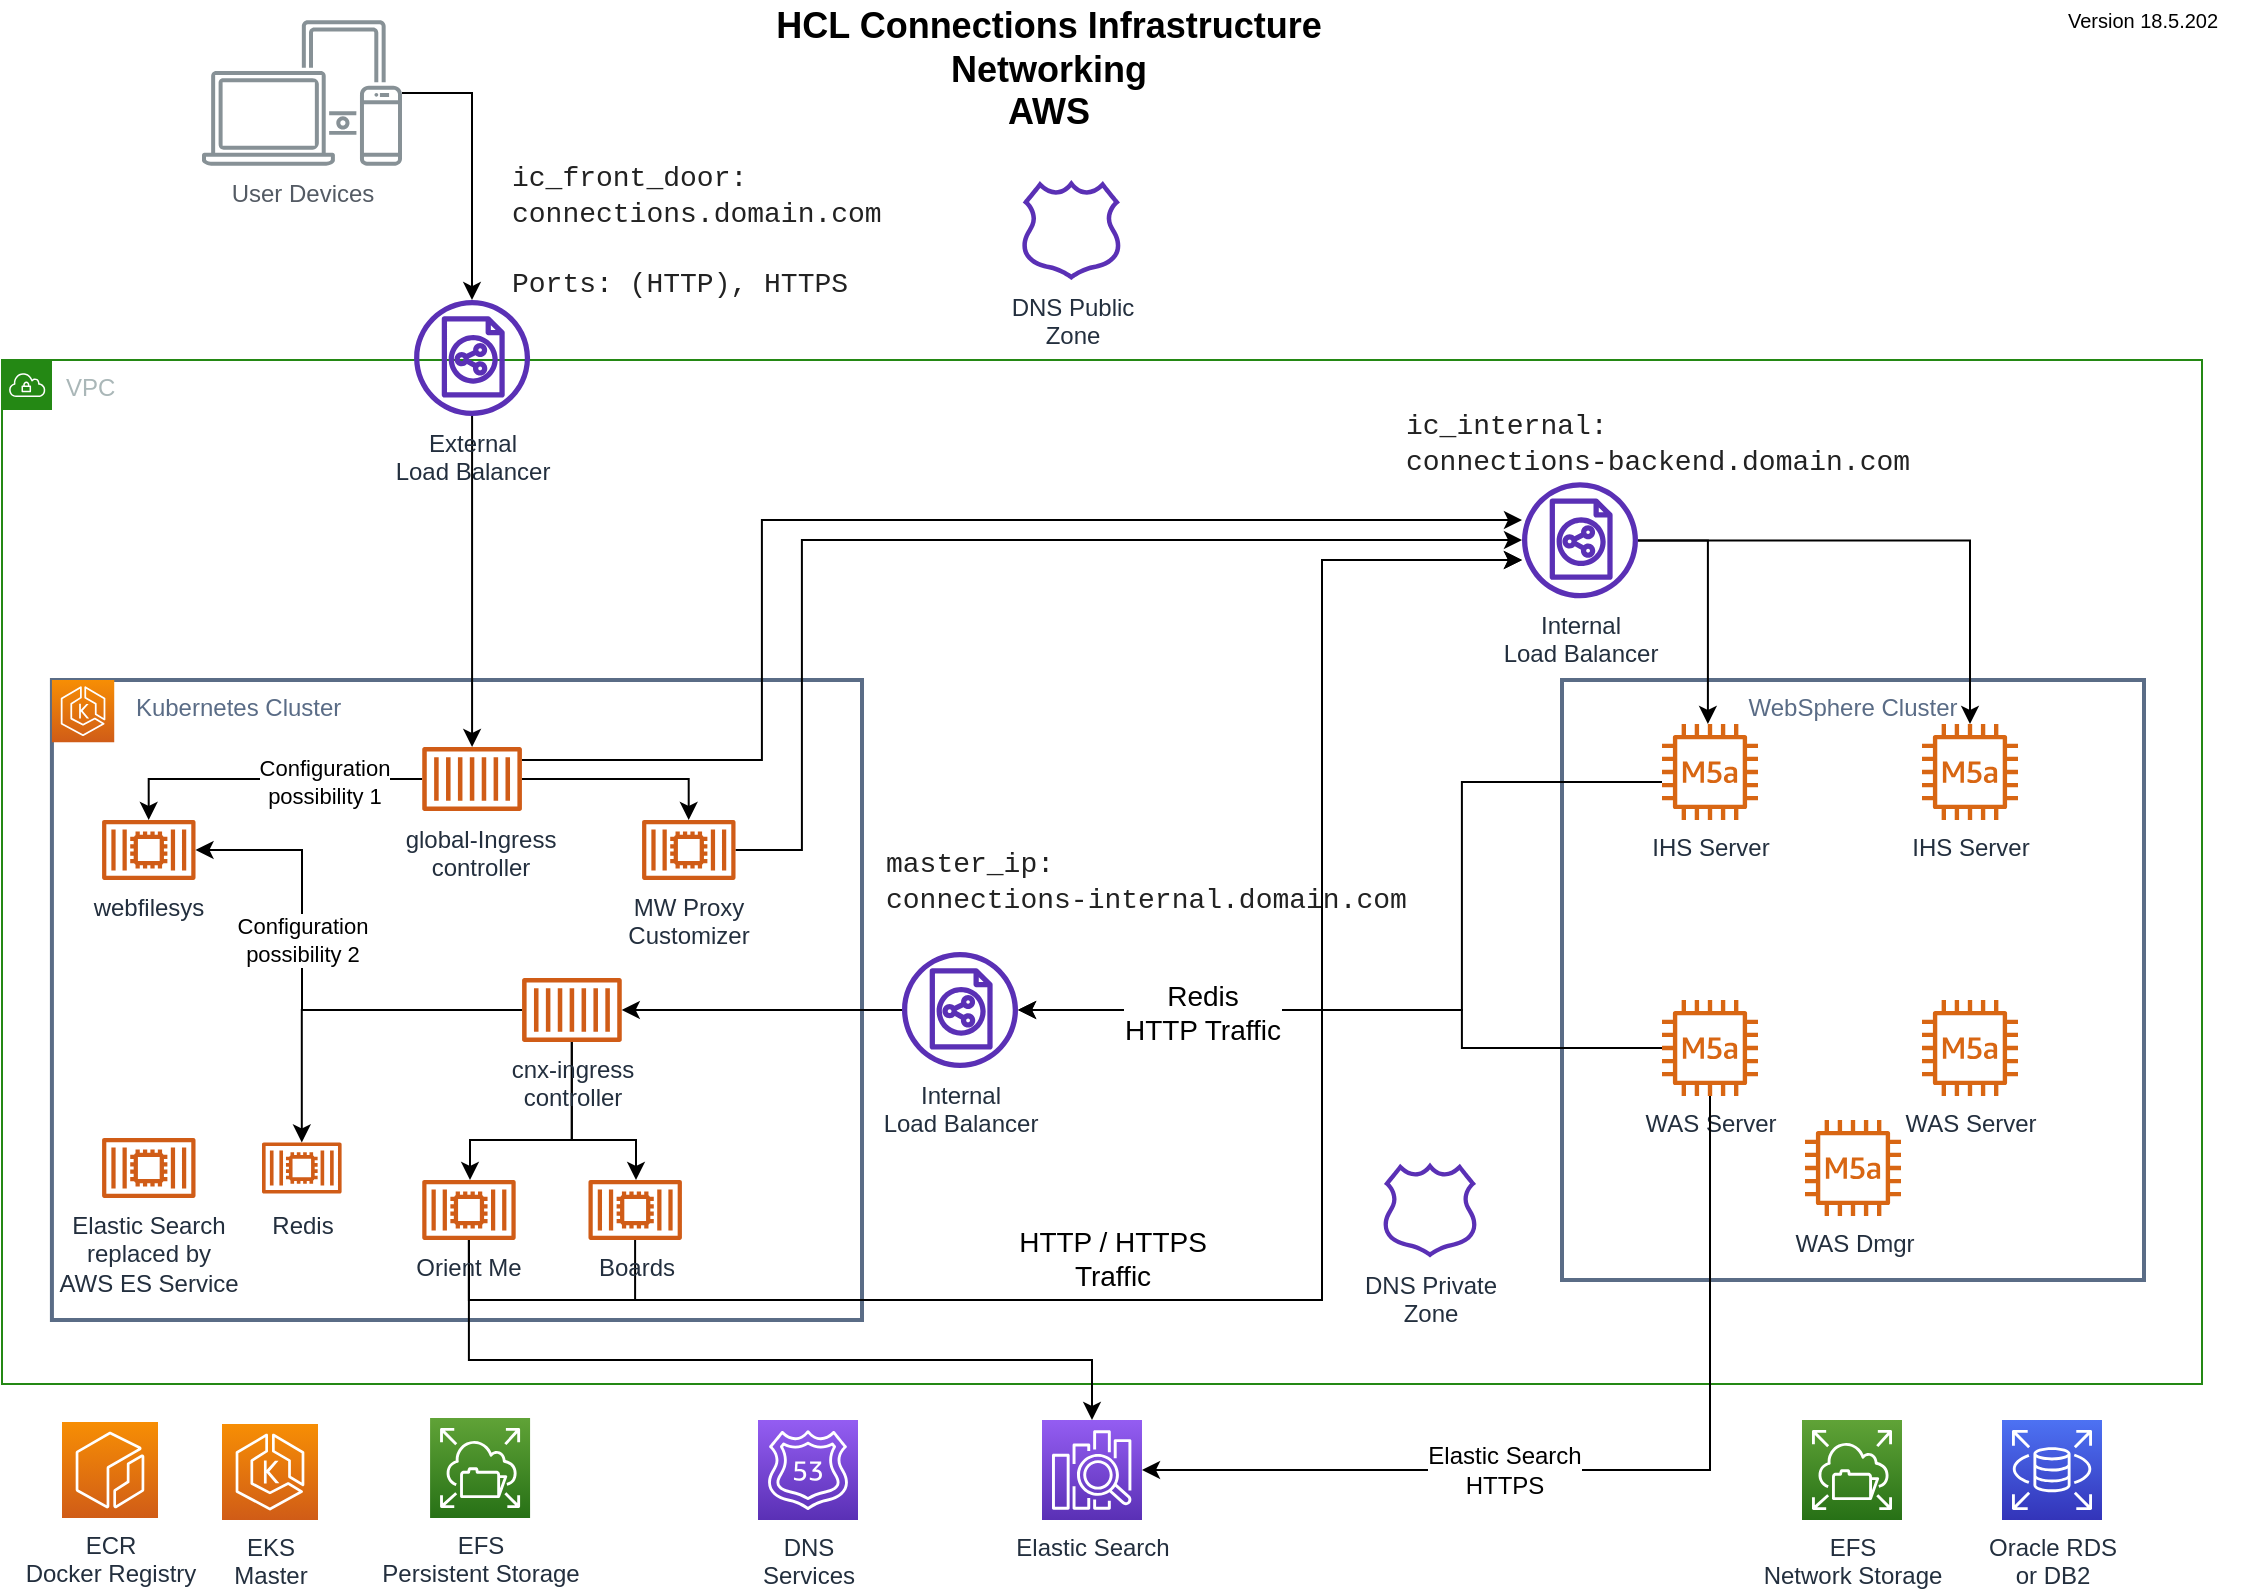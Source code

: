 <mxfile version="13.0.3" type="device"><diagram id="QYeYdDVEyakEJMxaB_WG" name="Page-1"><mxGraphModel dx="1422" dy="822" grid="1" gridSize="10" guides="1" tooltips="1" connect="1" arrows="1" fold="1" page="1" pageScale="1" pageWidth="1169" pageHeight="827" math="0" shadow="0"><root><mxCell id="0"/><mxCell id="1" parent="0"/><mxCell id="8726RKErLVUgxp1xa7y2-68" value="" style="group;align=left;spacingLeft=30;" parent="1" vertex="1" connectable="0"><mxGeometry x="64.96" y="300" width="1075.04" height="412" as="geometry"/></mxCell><mxCell id="8726RKErLVUgxp1xa7y2-8" value="VPC" style="points=[[0,0],[0.25,0],[0.5,0],[0.75,0],[1,0],[1,0.25],[1,0.5],[1,0.75],[1,1],[0.75,1],[0.5,1],[0.25,1],[0,1],[0,0.75],[0,0.5],[0,0.25]];outlineConnect=0;gradientColor=none;html=1;whiteSpace=wrap;fontSize=12;fontStyle=0;shape=mxgraph.aws4.group;grIcon=mxgraph.aws4.group_vpc;strokeColor=#248814;fillColor=none;verticalAlign=top;align=left;spacingLeft=30;fontColor=#AAB7B8;dashed=0;" parent="8726RKErLVUgxp1xa7y2-68" vertex="1"><mxGeometry x="-24.96" y="-100" width="1100" height="512" as="geometry"/></mxCell><mxCell id="8726RKErLVUgxp1xa7y2-9" value="Kubernetes Cluster" style="fillColor=none;strokeColor=#5A6C86;verticalAlign=top;fontStyle=0;fontColor=#5A6C86;spacing=2;spacingLeft=40;align=left;strokeWidth=2;" parent="8726RKErLVUgxp1xa7y2-68" vertex="1"><mxGeometry y="60" width="405.04" height="320" as="geometry"/></mxCell><mxCell id="8726RKErLVUgxp1xa7y2-3" value="" style="outlineConnect=0;fontColor=#232F3E;gradientColor=#F78E04;gradientDirection=north;fillColor=#D05C17;strokeColor=#ffffff;dashed=0;verticalLabelPosition=bottom;verticalAlign=top;align=center;html=1;fontSize=12;fontStyle=0;aspect=fixed;shape=mxgraph.aws4.resourceIcon;resIcon=mxgraph.aws4.eks;" parent="8726RKErLVUgxp1xa7y2-68" vertex="1"><mxGeometry y="60" width="31.157" height="31.157" as="geometry"/></mxCell><mxCell id="8726RKErLVUgxp1xa7y2-5" value="Internal&lt;br&gt;Load Balancer" style="outlineConnect=0;fontColor=#232F3E;gradientColor=none;fillColor=#5A30B5;strokeColor=none;dashed=0;verticalLabelPosition=bottom;verticalAlign=top;align=center;html=1;fontSize=12;fontStyle=0;aspect=fixed;pointerEvents=1;shape=mxgraph.aws4.classic_load_balancer;" parent="8726RKErLVUgxp1xa7y2-68" vertex="1"><mxGeometry x="425.04" y="196" width="58" height="58" as="geometry"/></mxCell><mxCell id="8726RKErLVUgxp1xa7y2-23" value="WebSphere Cluster" style="fillColor=none;strokeColor=#5A6C86;verticalAlign=top;fontStyle=0;fontColor=#5A6C86;strokeWidth=2;" parent="8726RKErLVUgxp1xa7y2-68" vertex="1"><mxGeometry x="755.04" y="60" width="291" height="300" as="geometry"/></mxCell><mxCell id="o5Rqf8Ijqi0ZkR3K_dZE-8" style="edgeStyle=orthogonalEdgeStyle;rounded=0;orthogonalLoop=1;jettySize=auto;html=1;" parent="8726RKErLVUgxp1xa7y2-68" source="o5Rqf8Ijqi0ZkR3K_dZE-9" target="8726RKErLVUgxp1xa7y2-5" edge="1"><mxGeometry relative="1" as="geometry"><mxPoint x="793.04" y="110.5" as="sourcePoint"/><Array as="points"><mxPoint x="705" y="111"/><mxPoint x="705" y="225"/></Array></mxGeometry></mxCell><mxCell id="8726RKErLVUgxp1xa7y2-40" style="edgeStyle=orthogonalEdgeStyle;rounded=0;orthogonalLoop=1;jettySize=auto;html=1;fontSize=10;fontColor=#000000;" parent="8726RKErLVUgxp1xa7y2-68" source="o5Rqf8Ijqi0ZkR3K_dZE-11" target="8726RKErLVUgxp1xa7y2-5" edge="1"><mxGeometry relative="1" as="geometry"><Array as="points"><mxPoint x="705" y="244"/><mxPoint x="705" y="225"/></Array><mxPoint x="823.04" y="250" as="sourcePoint"/></mxGeometry></mxCell><mxCell id="8726RKErLVUgxp1xa7y2-41" value="Redis&lt;br&gt;HTTP Traffic" style="text;html=1;align=center;verticalAlign=middle;resizable=0;points=[];labelBackgroundColor=#ffffff;fontSize=14;fontColor=#000000;" parent="8726RKErLVUgxp1xa7y2-40" vertex="1" connectable="0"><mxGeometry x="-0.386" y="-42" relative="1" as="geometry"><mxPoint x="-172" y="-14" as="offset"/></mxGeometry></mxCell><mxCell id="8726RKErLVUgxp1xa7y2-26" value="Internal&lt;br&gt;Load Balancer" style="outlineConnect=0;fontColor=#232F3E;gradientColor=none;fillColor=#5A30B5;strokeColor=none;dashed=0;verticalLabelPosition=bottom;verticalAlign=top;align=center;html=1;fontSize=12;fontStyle=0;aspect=fixed;pointerEvents=1;shape=mxgraph.aws4.classic_load_balancer;" parent="8726RKErLVUgxp1xa7y2-68" vertex="1"><mxGeometry x="735.04" y="-38.84" width="58" height="58" as="geometry"/></mxCell><mxCell id="8726RKErLVUgxp1xa7y2-37" style="edgeStyle=orthogonalEdgeStyle;rounded=0;orthogonalLoop=1;jettySize=auto;html=1;fontSize=10;fontColor=#000000;" parent="8726RKErLVUgxp1xa7y2-68" source="8726RKErLVUgxp1xa7y2-26" target="o5Rqf8Ijqi0ZkR3K_dZE-10" edge="1"><mxGeometry relative="1" as="geometry"><mxPoint x="960.04" y="98" as="targetPoint"/></mxGeometry></mxCell><mxCell id="8726RKErLVUgxp1xa7y2-38" style="edgeStyle=orthogonalEdgeStyle;rounded=0;orthogonalLoop=1;jettySize=auto;html=1;fontSize=10;fontColor=#000000;" parent="8726RKErLVUgxp1xa7y2-68" source="8726RKErLVUgxp1xa7y2-26" target="o5Rqf8Ijqi0ZkR3K_dZE-9" edge="1"><mxGeometry relative="1" as="geometry"><Array as="points"><mxPoint x="828" y="-10"/></Array><mxPoint x="828.04" y="98" as="targetPoint"/></mxGeometry></mxCell><mxCell id="LDAPKDRUfqOyqjlZIWqu-3" value="&lt;span style=&quot;color: rgb(34 , 34 , 34) ; font-size: 14px ; white-space: pre ; background-color: rgb(255 , 255 , 255)&quot;&gt;&lt;font face=&quot;Courier New&quot;&gt;ic_internal&lt;/font&gt;&lt;/span&gt;&lt;span style=&quot;color: rgb(34 , 34 , 34) ; font-size: 14px ; white-space: pre ; background-color: rgb(255 , 255 , 255)&quot;&gt;&lt;font face=&quot;Courier New&quot;&gt;:&lt;br&gt;connections-backend.domain.com&lt;/font&gt;&lt;font face=&quot;monaco, bitstream vera sans mono, lucida console, terminal, monospace&quot;&gt;&lt;br&gt;&lt;/font&gt;&lt;/span&gt;" style="text;html=1;strokeColor=none;fillColor=none;align=left;verticalAlign=middle;whiteSpace=wrap;rounded=0;" parent="8726RKErLVUgxp1xa7y2-68" vertex="1"><mxGeometry x="675.04" y="-78.84" width="280" height="40" as="geometry"/></mxCell><mxCell id="NR3hSg0Ct20qlxMBSQKd-1" style="edgeStyle=orthogonalEdgeStyle;rounded=0;orthogonalLoop=1;jettySize=auto;html=1;" parent="8726RKErLVUgxp1xa7y2-68" source="8726RKErLVUgxp1xa7y2-19" target="8726RKErLVUgxp1xa7y2-26" edge="1"><mxGeometry relative="1" as="geometry"><Array as="points"><mxPoint x="355" y="100"/><mxPoint x="355" y="-20"/></Array></mxGeometry></mxCell><mxCell id="o5Rqf8Ijqi0ZkR3K_dZE-1" style="edgeStyle=orthogonalEdgeStyle;rounded=0;orthogonalLoop=1;jettySize=auto;html=1;" parent="8726RKErLVUgxp1xa7y2-68" source="8726RKErLVUgxp1xa7y2-19" target="8726RKErLVUgxp1xa7y2-44" edge="1"><mxGeometry relative="1" as="geometry"/></mxCell><mxCell id="paAXjFiGp1MiC_ETRnvw-2" style="edgeStyle=orthogonalEdgeStyle;rounded=0;orthogonalLoop=1;jettySize=auto;html=1;" edge="1" parent="8726RKErLVUgxp1xa7y2-68" source="8726RKErLVUgxp1xa7y2-19" target="paAXjFiGp1MiC_ETRnvw-1"><mxGeometry relative="1" as="geometry"/></mxCell><mxCell id="paAXjFiGp1MiC_ETRnvw-3" value="Configuration&lt;br&gt;possibility 1" style="edgeLabel;html=1;align=center;verticalAlign=middle;resizable=0;points=[];" vertex="1" connectable="0" parent="paAXjFiGp1MiC_ETRnvw-2"><mxGeometry x="-0.376" y="1" relative="1" as="geometry"><mxPoint as="offset"/></mxGeometry></mxCell><mxCell id="8726RKErLVUgxp1xa7y2-19" value="global-Ingress&lt;br&gt;controller" style="outlineConnect=0;fontColor=#232F3E;gradientColor=none;fillColor=#D05C17;strokeColor=none;dashed=0;verticalLabelPosition=bottom;verticalAlign=top;align=center;html=1;fontSize=12;fontStyle=0;aspect=fixed;pointerEvents=1;shape=mxgraph.aws4.container_1;spacingLeft=7;" parent="8726RKErLVUgxp1xa7y2-68" vertex="1"><mxGeometry x="185.12" y="93.5" width="49.92" height="32" as="geometry"/></mxCell><mxCell id="o5Rqf8Ijqi0ZkR3K_dZE-2" style="edgeStyle=orthogonalEdgeStyle;rounded=0;orthogonalLoop=1;jettySize=auto;html=1;" parent="8726RKErLVUgxp1xa7y2-68" source="8726RKErLVUgxp1xa7y2-44" target="8726RKErLVUgxp1xa7y2-26" edge="1"><mxGeometry relative="1" as="geometry"><Array as="points"><mxPoint x="375" y="145"/><mxPoint x="375" y="-10"/></Array></mxGeometry></mxCell><mxCell id="8726RKErLVUgxp1xa7y2-44" value="MW Proxy&lt;br&gt;Customizer" style="outlineConnect=0;fontColor=#232F3E;gradientColor=none;fillColor=#D05C17;strokeColor=none;dashed=0;verticalLabelPosition=bottom;verticalAlign=top;align=center;html=1;fontSize=12;fontStyle=0;aspect=fixed;pointerEvents=1;shape=mxgraph.aws4.container_2;" parent="8726RKErLVUgxp1xa7y2-68" vertex="1"><mxGeometry x="295.04" y="130" width="46.8" height="30" as="geometry"/></mxCell><mxCell id="8726RKErLVUgxp1xa7y2-55" value="Redis" style="outlineConnect=0;fontColor=#232F3E;gradientColor=none;fillColor=#D05C17;strokeColor=none;dashed=0;verticalLabelPosition=bottom;verticalAlign=top;align=center;html=1;fontSize=12;fontStyle=0;aspect=fixed;pointerEvents=1;shape=mxgraph.aws4.container_2;" parent="8726RKErLVUgxp1xa7y2-68" vertex="1"><mxGeometry x="105.04" y="289" width="39.8" height="30" as="geometry"/></mxCell><mxCell id="8726RKErLVUgxp1xa7y2-56" value="Elastic Search&lt;br&gt;replaced by&lt;br&gt;AWS ES Service" style="outlineConnect=0;fontColor=#232F3E;gradientColor=none;fillColor=#D05C17;strokeColor=none;dashed=0;verticalLabelPosition=bottom;verticalAlign=top;align=center;html=1;fontSize=12;fontStyle=0;aspect=fixed;pointerEvents=1;shape=mxgraph.aws4.container_2;" parent="8726RKErLVUgxp1xa7y2-68" vertex="1"><mxGeometry x="25.04" y="289" width="46.8" height="30" as="geometry"/></mxCell><mxCell id="8726RKErLVUgxp1xa7y2-71" value="DNS Private&lt;br&gt;Zone" style="outlineConnect=0;fontColor=#232F3E;gradientColor=none;fillColor=#5A30B5;strokeColor=none;dashed=0;verticalLabelPosition=bottom;verticalAlign=top;align=center;html=1;fontSize=12;fontStyle=0;aspect=fixed;pointerEvents=1;shape=mxgraph.aws4.hosted_zone;" parent="8726RKErLVUgxp1xa7y2-68" vertex="1"><mxGeometry x="665.04" y="301.31" width="48" height="47.38" as="geometry"/></mxCell><mxCell id="o5Rqf8Ijqi0ZkR3K_dZE-9" value="IHS Server" style="outlineConnect=0;fontColor=#232F3E;gradientColor=none;fillColor=#D86613;strokeColor=none;dashed=0;verticalLabelPosition=bottom;verticalAlign=top;align=center;html=1;fontSize=12;fontStyle=0;aspect=fixed;pointerEvents=1;shape=mxgraph.aws4.m5a_instance;" parent="8726RKErLVUgxp1xa7y2-68" vertex="1"><mxGeometry x="805.04" y="82" width="48" height="48" as="geometry"/></mxCell><mxCell id="o5Rqf8Ijqi0ZkR3K_dZE-10" value="IHS Server" style="outlineConnect=0;fontColor=#232F3E;gradientColor=none;fillColor=#D86613;strokeColor=none;dashed=0;verticalLabelPosition=bottom;verticalAlign=top;align=center;html=1;fontSize=12;fontStyle=0;aspect=fixed;pointerEvents=1;shape=mxgraph.aws4.m5a_instance;" parent="8726RKErLVUgxp1xa7y2-68" vertex="1"><mxGeometry x="935.04" y="82" width="48" height="48" as="geometry"/></mxCell><mxCell id="o5Rqf8Ijqi0ZkR3K_dZE-11" value="WAS Server" style="outlineConnect=0;fontColor=#232F3E;gradientColor=none;fillColor=#D86613;strokeColor=none;dashed=0;verticalLabelPosition=bottom;verticalAlign=top;align=center;html=1;fontSize=12;fontStyle=0;aspect=fixed;pointerEvents=1;shape=mxgraph.aws4.m5a_instance;" parent="8726RKErLVUgxp1xa7y2-68" vertex="1"><mxGeometry x="805.04" y="220" width="48" height="48" as="geometry"/></mxCell><mxCell id="o5Rqf8Ijqi0ZkR3K_dZE-12" value="WAS Server" style="outlineConnect=0;fontColor=#232F3E;gradientColor=none;fillColor=#D86613;strokeColor=none;dashed=0;verticalLabelPosition=bottom;verticalAlign=top;align=center;html=1;fontSize=12;fontStyle=0;aspect=fixed;pointerEvents=1;shape=mxgraph.aws4.m5a_instance;" parent="8726RKErLVUgxp1xa7y2-68" vertex="1"><mxGeometry x="935.04" y="220" width="48" height="48" as="geometry"/></mxCell><mxCell id="o5Rqf8Ijqi0ZkR3K_dZE-13" value="WAS Dmgr" style="outlineConnect=0;fontColor=#232F3E;gradientColor=none;fillColor=#D86613;strokeColor=none;dashed=0;verticalLabelPosition=bottom;verticalAlign=top;align=center;html=1;fontSize=12;fontStyle=0;aspect=fixed;pointerEvents=1;shape=mxgraph.aws4.m5a_instance;" parent="8726RKErLVUgxp1xa7y2-68" vertex="1"><mxGeometry x="876.54" y="280" width="48" height="48" as="geometry"/></mxCell><mxCell id="o5Rqf8Ijqi0ZkR3K_dZE-25" value="&lt;span style=&quot;color: rgb(34 , 34 , 34) ; font-size: 14px ; white-space: pre ; background-color: rgb(255 , 255 , 255)&quot;&gt;&lt;font face=&quot;Courier New&quot;&gt;master_ip&lt;/font&gt;&lt;/span&gt;&lt;span style=&quot;color: rgb(34 , 34 , 34) ; font-size: 14px ; white-space: pre ; background-color: rgb(255 , 255 , 255)&quot;&gt;&lt;font face=&quot;Courier New&quot;&gt;:&lt;br&gt;connections-internal.domain.com&lt;/font&gt;&lt;font face=&quot;monaco, bitstream vera sans mono, lucida console, terminal, monospace&quot;&gt;&lt;br&gt;&lt;/font&gt;&lt;/span&gt;" style="text;html=1;strokeColor=none;fillColor=none;align=left;verticalAlign=middle;whiteSpace=wrap;rounded=0;" parent="8726RKErLVUgxp1xa7y2-68" vertex="1"><mxGeometry x="415.04" y="140" width="280" height="40" as="geometry"/></mxCell><mxCell id="paAXjFiGp1MiC_ETRnvw-1" value="webfilesys" style="outlineConnect=0;fontColor=#232F3E;gradientColor=none;fillColor=#D05C17;strokeColor=none;dashed=0;verticalLabelPosition=bottom;verticalAlign=top;align=center;html=1;fontSize=12;fontStyle=0;aspect=fixed;pointerEvents=1;shape=mxgraph.aws4.container_2;" vertex="1" parent="8726RKErLVUgxp1xa7y2-68"><mxGeometry x="25.04" y="130" width="46.8" height="30" as="geometry"/></mxCell><mxCell id="8726RKErLVUgxp1xa7y2-34" style="edgeStyle=orthogonalEdgeStyle;rounded=0;orthogonalLoop=1;jettySize=auto;html=1;fontSize=10;fontColor=#000000;" parent="1" source="8726RKErLVUgxp1xa7y2-6" target="8726RKErLVUgxp1xa7y2-19" edge="1"><mxGeometry relative="1" as="geometry"/></mxCell><mxCell id="8726RKErLVUgxp1xa7y2-6" value="External&lt;br&gt;Load Balancer" style="outlineConnect=0;fontColor=#232F3E;gradientColor=none;fillColor=#5A30B5;strokeColor=none;dashed=0;verticalLabelPosition=bottom;verticalAlign=top;align=center;html=1;fontSize=12;fontStyle=0;aspect=fixed;pointerEvents=1;shape=mxgraph.aws4.classic_load_balancer;" parent="1" vertex="1"><mxGeometry x="246.04" y="170" width="58" height="58" as="geometry"/></mxCell><mxCell id="8726RKErLVUgxp1xa7y2-43" style="edgeStyle=orthogonalEdgeStyle;rounded=0;orthogonalLoop=1;jettySize=auto;html=1;fontSize=14;fontColor=#000000;" parent="1" source="8726RKErLVUgxp1xa7y2-10" target="8726RKErLVUgxp1xa7y2-6" edge="1"><mxGeometry relative="1" as="geometry"/></mxCell><mxCell id="8726RKErLVUgxp1xa7y2-10" value="User Devices" style="outlineConnect=0;gradientColor=none;fontColor=#545B64;strokeColor=none;fillColor=#879196;dashed=0;verticalLabelPosition=bottom;verticalAlign=top;align=center;html=1;fontSize=12;fontStyle=0;aspect=fixed;shape=mxgraph.aws4.illustration_devices;pointerEvents=1" parent="1" vertex="1"><mxGeometry x="140" y="30" width="100" height="73" as="geometry"/></mxCell><mxCell id="8726RKErLVUgxp1xa7y2-11" value="HCL Connections Infrastructure&lt;br style=&quot;font-size: 18px&quot;&gt;Networking&lt;br&gt;AWS" style="text;html=1;resizable=0;autosize=1;align=center;verticalAlign=middle;points=[];fillColor=none;strokeColor=none;rounded=0;fontSize=18;fontStyle=1" parent="1" vertex="1"><mxGeometry x="418" y="20" width="290" height="70" as="geometry"/></mxCell><mxCell id="8726RKErLVUgxp1xa7y2-12" value="Version 18.5.202" style="text;html=1;resizable=0;autosize=1;align=center;verticalAlign=middle;points=[];fillColor=none;strokeColor=none;rounded=0;fontSize=10;" parent="1" vertex="1"><mxGeometry x="1060" y="20" width="100" height="20" as="geometry"/></mxCell><mxCell id="8726RKErLVUgxp1xa7y2-52" style="edgeStyle=orthogonalEdgeStyle;rounded=0;orthogonalLoop=1;jettySize=auto;html=1;fontSize=14;fontColor=#000000;" parent="1" source="8726RKErLVUgxp1xa7y2-61" target="8726RKErLVUgxp1xa7y2-26" edge="1"><mxGeometry relative="1" as="geometry"><Array as="points"><mxPoint x="357" y="670"/><mxPoint x="700" y="670"/><mxPoint x="700" y="300"/></Array></mxGeometry></mxCell><mxCell id="8726RKErLVUgxp1xa7y2-53" value="&amp;nbsp;HTTP / HTTPS&amp;nbsp;&lt;br&gt;Traffic" style="text;html=1;align=center;verticalAlign=middle;resizable=0;points=[];labelBackgroundColor=#ffffff;fontSize=14;fontColor=#000000;" parent="8726RKErLVUgxp1xa7y2-52" vertex="1" connectable="0"><mxGeometry x="0.137" relative="1" as="geometry"><mxPoint x="-105" y="85.26" as="offset"/></mxGeometry></mxCell><mxCell id="8726RKErLVUgxp1xa7y2-63" style="edgeStyle=orthogonalEdgeStyle;rounded=0;orthogonalLoop=1;jettySize=auto;html=1;fontSize=14;fontColor=#000000;" parent="1" source="8726RKErLVUgxp1xa7y2-20" target="8726RKErLVUgxp1xa7y2-54" edge="1"><mxGeometry relative="1" as="geometry"><Array as="points"><mxPoint x="325" y="590"/><mxPoint x="274" y="590"/></Array></mxGeometry></mxCell><mxCell id="8726RKErLVUgxp1xa7y2-64" style="edgeStyle=orthogonalEdgeStyle;rounded=0;orthogonalLoop=1;jettySize=auto;html=1;fontSize=14;fontColor=#000000;" parent="1" source="8726RKErLVUgxp1xa7y2-20" target="8726RKErLVUgxp1xa7y2-61" edge="1"><mxGeometry relative="1" as="geometry"><Array as="points"><mxPoint x="325" y="590"/><mxPoint x="357" y="590"/></Array></mxGeometry></mxCell><mxCell id="o5Rqf8Ijqi0ZkR3K_dZE-4" style="edgeStyle=orthogonalEdgeStyle;rounded=0;orthogonalLoop=1;jettySize=auto;html=1;" parent="1" source="8726RKErLVUgxp1xa7y2-20" target="8726RKErLVUgxp1xa7y2-55" edge="1"><mxGeometry relative="1" as="geometry"/></mxCell><mxCell id="paAXjFiGp1MiC_ETRnvw-4" value="Configuration&lt;br&gt;possibility 2" style="edgeStyle=orthogonalEdgeStyle;rounded=0;orthogonalLoop=1;jettySize=auto;html=1;" edge="1" parent="1" source="8726RKErLVUgxp1xa7y2-20" target="paAXjFiGp1MiC_ETRnvw-1"><mxGeometry x="-0.095" y="-35" relative="1" as="geometry"><Array as="points"><mxPoint x="190" y="525"/><mxPoint x="190" y="445"/></Array><mxPoint x="-35" y="-35" as="offset"/></mxGeometry></mxCell><mxCell id="8726RKErLVUgxp1xa7y2-20" value="cnx-ingress&lt;br&gt;controller" style="outlineConnect=0;fontColor=#232F3E;gradientColor=none;fillColor=#D05C17;strokeColor=none;dashed=0;verticalLabelPosition=bottom;verticalAlign=top;align=center;html=1;fontSize=12;fontStyle=0;aspect=fixed;pointerEvents=1;shape=mxgraph.aws4.container_1;" parent="1" vertex="1"><mxGeometry x="300" y="509" width="49.92" height="32" as="geometry"/></mxCell><mxCell id="o5Rqf8Ijqi0ZkR3K_dZE-7" style="edgeStyle=orthogonalEdgeStyle;rounded=0;orthogonalLoop=1;jettySize=auto;html=1;" parent="1" source="8726RKErLVUgxp1xa7y2-54" target="8726RKErLVUgxp1xa7y2-26" edge="1"><mxGeometry relative="1" as="geometry"><Array as="points"><mxPoint x="274" y="670"/><mxPoint x="700" y="670"/><mxPoint x="700" y="300"/></Array></mxGeometry></mxCell><mxCell id="o5Rqf8Ijqi0ZkR3K_dZE-24" style="edgeStyle=orthogonalEdgeStyle;rounded=0;orthogonalLoop=1;jettySize=auto;html=1;fontSize=12;" parent="1" source="8726RKErLVUgxp1xa7y2-54" target="o5Rqf8Ijqi0ZkR3K_dZE-14" edge="1"><mxGeometry relative="1" as="geometry"><Array as="points"><mxPoint x="274" y="700"/><mxPoint x="585" y="700"/></Array></mxGeometry></mxCell><mxCell id="8726RKErLVUgxp1xa7y2-54" value="Orient Me" style="outlineConnect=0;fontColor=#232F3E;gradientColor=none;fillColor=#D05C17;strokeColor=none;dashed=0;verticalLabelPosition=bottom;verticalAlign=top;align=center;html=1;fontSize=12;fontStyle=0;aspect=fixed;pointerEvents=1;shape=mxgraph.aws4.container_2;" parent="1" vertex="1"><mxGeometry x="250.08" y="610" width="46.8" height="30" as="geometry"/></mxCell><mxCell id="8726RKErLVUgxp1xa7y2-61" value="Boards" style="outlineConnect=0;fontColor=#232F3E;gradientColor=none;fillColor=#D05C17;strokeColor=none;dashed=0;verticalLabelPosition=bottom;verticalAlign=top;align=center;html=1;fontSize=12;fontStyle=0;aspect=fixed;pointerEvents=1;shape=mxgraph.aws4.container_2;" parent="1" vertex="1"><mxGeometry x="333.2" y="610" width="46.8" height="30" as="geometry"/></mxCell><mxCell id="8726RKErLVUgxp1xa7y2-70" value="DNS Public&lt;br&gt;Zone" style="outlineConnect=0;fontColor=#232F3E;gradientColor=none;fillColor=#5A30B5;strokeColor=none;dashed=0;verticalLabelPosition=bottom;verticalAlign=top;align=center;html=1;fontSize=12;fontStyle=0;aspect=fixed;pointerEvents=1;shape=mxgraph.aws4.hosted_zone;" parent="1" vertex="1"><mxGeometry x="549.35" y="110" width="50.65" height="50" as="geometry"/></mxCell><mxCell id="8726RKErLVUgxp1xa7y2-72" value="DNS&lt;br&gt;Services" style="outlineConnect=0;fontColor=#232F3E;gradientColor=#945DF2;gradientDirection=north;fillColor=#5A30B5;strokeColor=#ffffff;dashed=0;verticalLabelPosition=bottom;verticalAlign=top;align=center;html=1;fontSize=12;fontStyle=0;aspect=fixed;shape=mxgraph.aws4.resourceIcon;resIcon=mxgraph.aws4.route_53;" parent="1" vertex="1"><mxGeometry x="418" y="730" width="50" height="50" as="geometry"/></mxCell><mxCell id="LDAPKDRUfqOyqjlZIWqu-1" value="&lt;span style=&quot;color: rgb(34 , 34 , 34) ; font-size: 14px ; white-space: pre ; background-color: rgb(255 , 255 , 255)&quot;&gt;&lt;font face=&quot;Courier New&quot;&gt;ic_front_door:&lt;br&gt;connections.domain.com&lt;br&gt;&lt;br&gt;Ports: (HTTP), HTTPS&lt;/font&gt;&lt;font face=&quot;monaco, bitstream vera sans mono, lucida console, terminal, monospace&quot;&gt;&lt;br&gt;&lt;/font&gt;&lt;/span&gt;" style="text;html=1;strokeColor=none;fillColor=none;align=left;verticalAlign=middle;whiteSpace=wrap;rounded=0;" parent="1" vertex="1"><mxGeometry x="293" y="110" width="197" height="50" as="geometry"/></mxCell><mxCell id="o5Rqf8Ijqi0ZkR3K_dZE-3" style="edgeStyle=orthogonalEdgeStyle;rounded=0;orthogonalLoop=1;jettySize=auto;html=1;" parent="1" source="8726RKErLVUgxp1xa7y2-5" target="8726RKErLVUgxp1xa7y2-20" edge="1"><mxGeometry relative="1" as="geometry"/></mxCell><mxCell id="o5Rqf8Ijqi0ZkR3K_dZE-14" value="Elastic Search" style="outlineConnect=0;fontColor=#232F3E;gradientColor=#945DF2;gradientDirection=north;fillColor=#5A30B5;strokeColor=#ffffff;dashed=0;verticalLabelPosition=bottom;verticalAlign=top;align=center;html=1;fontSize=12;fontStyle=0;aspect=fixed;shape=mxgraph.aws4.resourceIcon;resIcon=mxgraph.aws4.elasticsearch_service;" parent="1" vertex="1"><mxGeometry x="560" y="730" width="50" height="50" as="geometry"/></mxCell><mxCell id="o5Rqf8Ijqi0ZkR3K_dZE-15" style="edgeStyle=orthogonalEdgeStyle;rounded=0;orthogonalLoop=1;jettySize=auto;html=1;" parent="1" source="o5Rqf8Ijqi0ZkR3K_dZE-11" target="o5Rqf8Ijqi0ZkR3K_dZE-14" edge="1"><mxGeometry relative="1" as="geometry"><Array as="points"><mxPoint x="894" y="755"/></Array></mxGeometry></mxCell><mxCell id="o5Rqf8Ijqi0ZkR3K_dZE-16" value="Elastic Search&lt;br&gt;HTTPS" style="edgeLabel;html=1;align=center;verticalAlign=middle;resizable=0;points=[];fontSize=12;" parent="o5Rqf8Ijqi0ZkR3K_dZE-15" vertex="1" connectable="0"><mxGeometry x="0.231" relative="1" as="geometry"><mxPoint as="offset"/></mxGeometry></mxCell><mxCell id="o5Rqf8Ijqi0ZkR3K_dZE-19" value="EFS&lt;br&gt;Network Storage" style="outlineConnect=0;fontColor=#232F3E;gradientColor=#60A337;gradientDirection=north;fillColor=#277116;strokeColor=#ffffff;dashed=0;verticalLabelPosition=bottom;verticalAlign=top;align=center;html=1;fontSize=12;fontStyle=0;aspect=fixed;shape=mxgraph.aws4.resourceIcon;resIcon=mxgraph.aws4.elastic_file_system;" parent="1" vertex="1"><mxGeometry x="940" y="730" width="50" height="50" as="geometry"/></mxCell><mxCell id="o5Rqf8Ijqi0ZkR3K_dZE-20" value="EFS&lt;br&gt;Persistent Storage" style="outlineConnect=0;fontColor=#232F3E;gradientColor=#60A337;gradientDirection=north;fillColor=#277116;strokeColor=#ffffff;dashed=0;verticalLabelPosition=bottom;verticalAlign=top;align=center;html=1;fontSize=12;fontStyle=0;aspect=fixed;shape=mxgraph.aws4.resourceIcon;resIcon=mxgraph.aws4.elastic_file_system;" parent="1" vertex="1"><mxGeometry x="254.04" y="729" width="50" height="50" as="geometry"/></mxCell><mxCell id="o5Rqf8Ijqi0ZkR3K_dZE-21" value="Oracle RDS&lt;br&gt;or DB2" style="outlineConnect=0;fontColor=#232F3E;gradientColor=#4D72F3;gradientDirection=north;fillColor=#3334B9;strokeColor=#ffffff;dashed=0;verticalLabelPosition=bottom;verticalAlign=top;align=center;html=1;fontSize=12;fontStyle=0;aspect=fixed;shape=mxgraph.aws4.resourceIcon;resIcon=mxgraph.aws4.rds;" parent="1" vertex="1"><mxGeometry x="1040" y="730" width="50" height="50" as="geometry"/></mxCell><mxCell id="o5Rqf8Ijqi0ZkR3K_dZE-22" value="ECR&lt;br&gt;Docker Registry" style="outlineConnect=0;fontColor=#232F3E;gradientColor=#F78E04;gradientDirection=north;fillColor=#D05C17;strokeColor=#ffffff;dashed=0;verticalLabelPosition=bottom;verticalAlign=top;align=center;html=1;fontSize=12;fontStyle=0;aspect=fixed;shape=mxgraph.aws4.resourceIcon;resIcon=mxgraph.aws4.ecr;" parent="1" vertex="1"><mxGeometry x="70" y="731" width="48" height="48" as="geometry"/></mxCell><mxCell id="o5Rqf8Ijqi0ZkR3K_dZE-23" value="EKS&lt;br&gt;Master" style="outlineConnect=0;fontColor=#232F3E;gradientColor=#F78E04;gradientDirection=north;fillColor=#D05C17;strokeColor=#ffffff;dashed=0;verticalLabelPosition=bottom;verticalAlign=top;align=center;html=1;fontSize=12;fontStyle=0;aspect=fixed;shape=mxgraph.aws4.resourceIcon;resIcon=mxgraph.aws4.eks;" parent="1" vertex="1"><mxGeometry x="150" y="732" width="48" height="48" as="geometry"/></mxCell></root></mxGraphModel></diagram></mxfile>